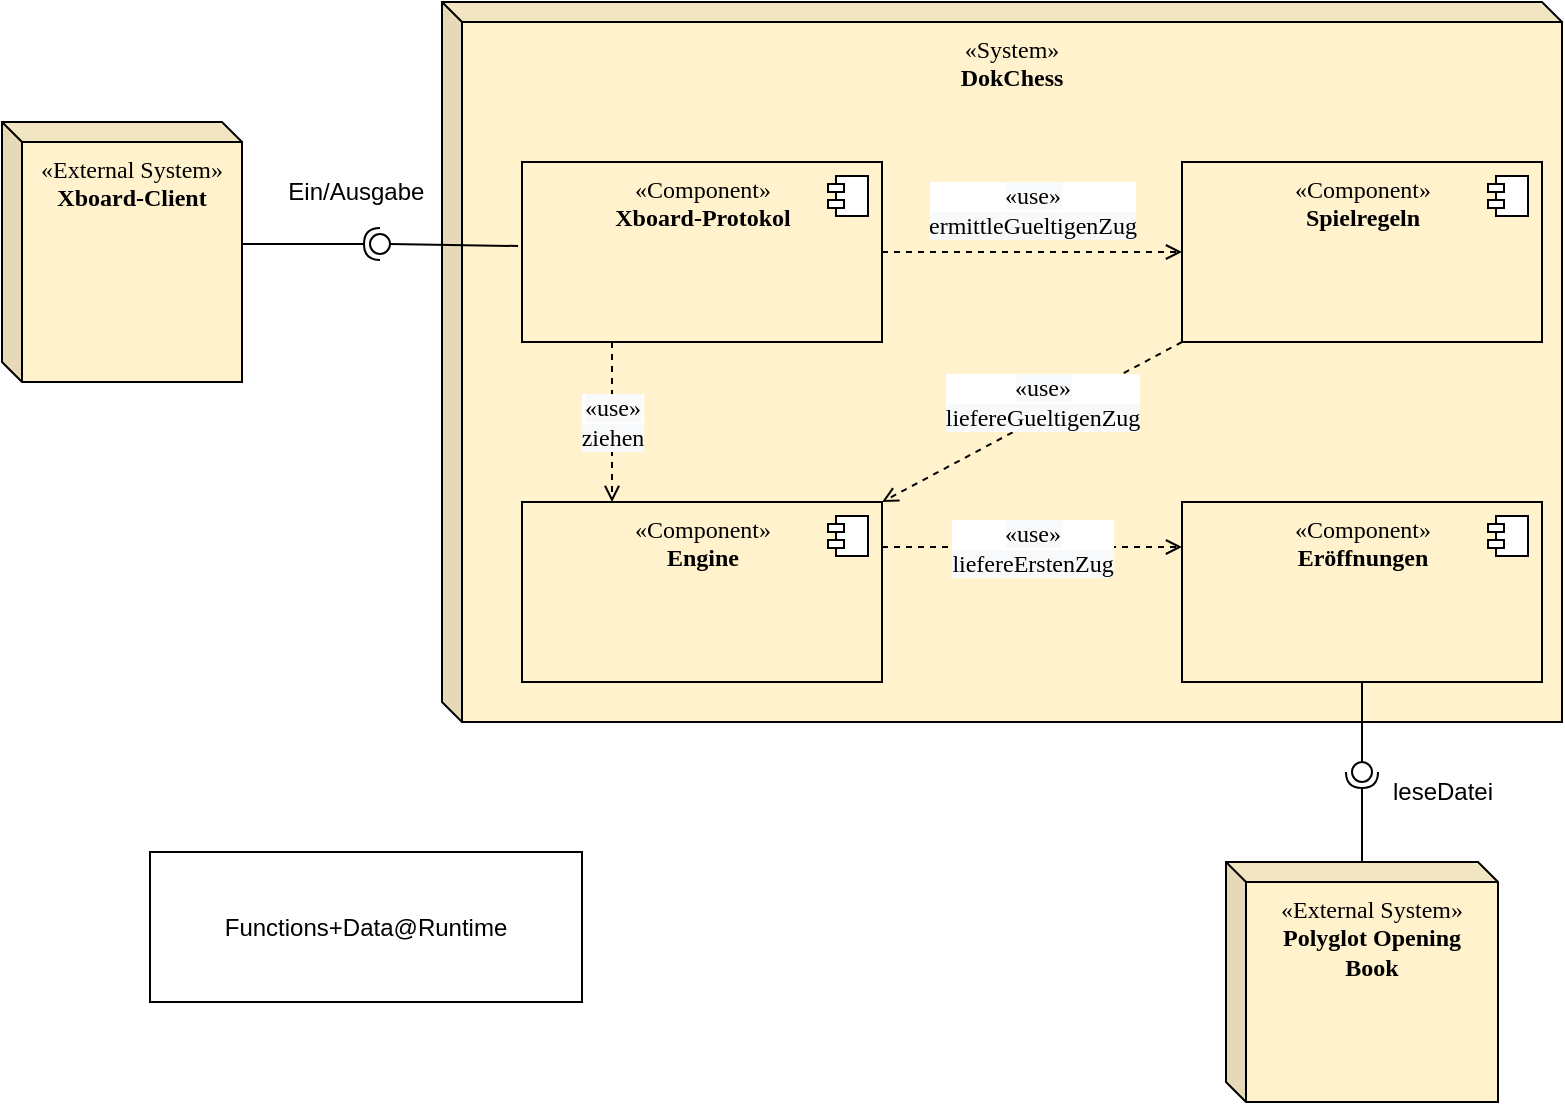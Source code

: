 <mxfile>
    <diagram id="w5YlsMWzQ-K_7OHly2vb" name="Page-1">
        <mxGraphModel dx="1136" dy="614" grid="1" gridSize="10" guides="1" tooltips="1" connect="1" arrows="1" fold="1" page="1" pageScale="1" pageWidth="827" pageHeight="1169" math="0" shadow="0">
            <root>
                <mxCell id="0"/>
                <mxCell id="1" parent="0"/>
                <mxCell id="14" value="&lt;font&gt;&lt;span class=&quot;char&quot;&gt;&lt;span class=&quot;vchar&quot; id=&quot;char-node&quot;&gt;«System&lt;/span&gt;&lt;/span&gt;&lt;span class=&quot;char&quot;&gt;&lt;span class=&quot;vchar&quot; id=&quot;char-node&quot;&gt;»&lt;br&gt;&lt;div&gt;&lt;b&gt;DokChess&lt;/b&gt;&lt;/div&gt;&lt;/span&gt;&lt;/span&gt;&lt;/font&gt;" style="shape=cube;whiteSpace=wrap;html=1;boundedLbl=1;backgroundOutline=1;darkOpacity=0.05;darkOpacity2=0.1;size=10;align=center;verticalAlign=top;fillColor=#fff2cc;fontFamily=Verdana;" parent="1" vertex="1">
                    <mxGeometry x="250" y="160" width="560" height="360" as="geometry"/>
                </mxCell>
                <mxCell id="2" value="&lt;font&gt;«Component»&lt;br&gt;&lt;b&gt;Xboard-Protokol&lt;/b&gt;&lt;/font&gt;" style="html=1;dropTarget=0;verticalAlign=top;fillColor=#fff2cc;fontFamily=Verdana;" parent="1" vertex="1">
                    <mxGeometry x="290" y="240" width="180" height="90" as="geometry"/>
                </mxCell>
                <mxCell id="3" value="" style="shape=component;jettyWidth=8;jettyHeight=4;fontFamily=Verdana;" parent="2" vertex="1">
                    <mxGeometry x="1" width="20" height="20" relative="1" as="geometry">
                        <mxPoint x="-27" y="7" as="offset"/>
                    </mxGeometry>
                </mxCell>
                <mxCell id="4" value="&lt;font&gt;«Component»&lt;br&gt;&lt;b&gt;Spielregeln&lt;/b&gt;&lt;/font&gt;" style="html=1;dropTarget=0;verticalAlign=top;fillColor=#fff2cc;fontFamily=Verdana;" parent="1" vertex="1">
                    <mxGeometry x="620" y="240" width="180" height="90" as="geometry"/>
                </mxCell>
                <mxCell id="5" value="" style="shape=component;jettyWidth=8;jettyHeight=4;fontFamily=Verdana;" parent="4" vertex="1">
                    <mxGeometry x="1" width="20" height="20" relative="1" as="geometry">
                        <mxPoint x="-27" y="7" as="offset"/>
                    </mxGeometry>
                </mxCell>
                <mxCell id="6" value="&lt;font&gt;«Component»&lt;br&gt;&lt;b&gt;Engine&lt;/b&gt;&lt;/font&gt;" style="html=1;dropTarget=0;verticalAlign=top;fillColor=#fff2cc;fontFamily=Verdana;" parent="1" vertex="1">
                    <mxGeometry x="290" y="410" width="180" height="90" as="geometry"/>
                </mxCell>
                <mxCell id="7" value="" style="shape=component;jettyWidth=8;jettyHeight=4;fontFamily=Verdana;" parent="6" vertex="1">
                    <mxGeometry x="1" width="20" height="20" relative="1" as="geometry">
                        <mxPoint x="-27" y="7" as="offset"/>
                    </mxGeometry>
                </mxCell>
                <mxCell id="8" value="&lt;font&gt;«Component»&lt;br&gt;&lt;b&gt;Eröffnungen&lt;/b&gt;&lt;br&gt;&lt;/font&gt;" style="html=1;dropTarget=0;verticalAlign=top;fillColor=#fff2cc;fontFamily=Verdana;" parent="1" vertex="1">
                    <mxGeometry x="620" y="410" width="180" height="90" as="geometry"/>
                </mxCell>
                <mxCell id="9" value="" style="shape=component;jettyWidth=8;jettyHeight=4;fontFamily=Verdana;" parent="8" vertex="1">
                    <mxGeometry x="1" width="20" height="20" relative="1" as="geometry">
                        <mxPoint x="-27" y="7" as="offset"/>
                    </mxGeometry>
                </mxCell>
                <mxCell id="18" value="" style="group;fontFamily=Verdana;" parent="1" vertex="1" connectable="0">
                    <mxGeometry x="705" y="500" width="10" height="90" as="geometry"/>
                </mxCell>
                <mxCell id="19" value="" style="rounded=0;orthogonalLoop=1;jettySize=auto;html=1;endArrow=none;endFill=0;fillColor=#000000;fontFamily=Verdana;fontSize=12;" parent="18" target="21" edge="1">
                    <mxGeometry relative="1" as="geometry">
                        <mxPoint x="5" as="sourcePoint"/>
                    </mxGeometry>
                </mxCell>
                <mxCell id="20" value="" style="rounded=0;orthogonalLoop=1;jettySize=auto;html=1;endArrow=halfCircle;endFill=0;entryX=0.5;entryY=0.5;entryDx=0;entryDy=0;endSize=6;strokeWidth=1;fillColor=#000000;fontFamily=Verdana;fontSize=12;" parent="18" target="21" edge="1">
                    <mxGeometry relative="1" as="geometry">
                        <mxPoint x="5" y="90" as="sourcePoint"/>
                    </mxGeometry>
                </mxCell>
                <mxCell id="21" value="" style="ellipse;whiteSpace=wrap;html=1;fontFamily=Verdana;fontSize=12;fontColor=#000000;align=center;strokeColor=#000000;fillColor=#ffffff;points=[];aspect=fixed;resizable=0;" parent="18" vertex="1">
                    <mxGeometry y="40" width="10" height="10" as="geometry"/>
                </mxCell>
                <mxCell id="22" value="" style="group;fontFamily=Verdana;rotation=-180;" parent="1" vertex="1" connectable="0">
                    <mxGeometry x="240" y="210" width="10" height="120" as="geometry"/>
                </mxCell>
                <mxCell id="23" value="" style="rounded=0;orthogonalLoop=1;jettySize=auto;html=1;endArrow=none;endFill=0;fillColor=#000000;fontFamily=Verdana;fontSize=12;" parent="22" target="25" edge="1">
                    <mxGeometry relative="1" as="geometry">
                        <mxPoint x="48" y="72" as="sourcePoint"/>
                    </mxGeometry>
                </mxCell>
                <mxCell id="24" value="" style="rounded=0;orthogonalLoop=1;jettySize=auto;html=1;endArrow=halfCircle;endFill=0;entryX=0.5;entryY=0.5;entryDx=0;entryDy=0;endSize=6;strokeWidth=1;fillColor=#000000;fontFamily=Verdana;fontSize=12;" parent="22" target="25" edge="1">
                    <mxGeometry relative="1" as="geometry">
                        <mxPoint x="-98" y="71" as="sourcePoint"/>
                    </mxGeometry>
                </mxCell>
                <mxCell id="25" value="" style="ellipse;whiteSpace=wrap;html=1;fontFamily=Verdana;fontSize=12;fontColor=#000000;align=center;strokeColor=#000000;fillColor=#ffffff;points=[];aspect=fixed;resizable=0;rotation=-630;" parent="22" vertex="1">
                    <mxGeometry x="-26" y="66" width="10" height="10" as="geometry"/>
                </mxCell>
                <mxCell id="30" value="&lt;font&gt;&lt;span class=&quot;char&quot;&gt;&lt;span class=&quot;vchar&quot; id=&quot;char-node&quot;&gt;«External System&lt;/span&gt;&lt;/span&gt;&lt;span class=&quot;char&quot;&gt;&lt;span class=&quot;vchar&quot; id=&quot;char-node&quot;&gt;»&lt;br&gt;&lt;div&gt;&lt;b&gt;Xboard-Client&lt;/b&gt;&lt;/div&gt;&lt;/span&gt;&lt;/span&gt;&lt;/font&gt;" style="shape=cube;whiteSpace=wrap;html=1;boundedLbl=1;backgroundOutline=1;darkOpacity=0.05;darkOpacity2=0.1;size=10;align=center;verticalAlign=top;fillColor=#fff2cc;fontFamily=Verdana;" parent="1" vertex="1">
                    <mxGeometry x="30" y="220" width="120" height="130" as="geometry"/>
                </mxCell>
                <mxCell id="32" value="&lt;font&gt;&lt;span class=&quot;char&quot;&gt;&lt;span class=&quot;vchar&quot; id=&quot;char-node&quot;&gt;«External System&lt;/span&gt;&lt;/span&gt;&lt;span class=&quot;char&quot;&gt;&lt;span class=&quot;vchar&quot; id=&quot;char-node&quot;&gt;»&lt;br&gt;&lt;div&gt;&lt;b&gt;Polyglot Opening&lt;br&gt;Book&lt;/b&gt;&lt;/div&gt;&lt;/span&gt;&lt;/span&gt;&lt;/font&gt;" style="shape=cube;whiteSpace=wrap;html=1;boundedLbl=1;backgroundOutline=1;darkOpacity=0.05;darkOpacity2=0.1;size=10;align=center;verticalAlign=top;fillColor=#fff2cc;fontFamily=Verdana;" parent="1" vertex="1">
                    <mxGeometry x="642" y="590" width="136" height="120" as="geometry"/>
                </mxCell>
                <mxCell id="45" value="Functions+Data@Runtime" style="rounded=0;whiteSpace=wrap;html=1;" parent="1" vertex="1">
                    <mxGeometry x="104" y="585" width="216" height="75" as="geometry"/>
                </mxCell>
                <mxCell id="46" value="&amp;nbsp;Ein/Ausgabe" style="text;html=1;align=center;verticalAlign=middle;resizable=0;points=[];autosize=1;strokeColor=none;fillColor=none;" parent="1" vertex="1">
                    <mxGeometry x="160" y="240" width="90" height="30" as="geometry"/>
                </mxCell>
                <mxCell id="47" value="" style="endArrow=open;html=1;fillColor=#000000;fontFamily=Verdana;fontSize=12;endFill=0;dashed=1;exitX=0.25;exitY=1;exitDx=0;exitDy=0;entryX=0.25;entryY=0;entryDx=0;entryDy=0;" parent="1" source="2" target="6" edge="1">
                    <mxGeometry relative="1" as="geometry">
                        <mxPoint x="360" y="480" as="sourcePoint"/>
                        <mxPoint x="460.0" y="480" as="targetPoint"/>
                    </mxGeometry>
                </mxCell>
                <mxCell id="48" value="&lt;span style=&quot;font-size: 12px; background-color: rgb(248, 249, 250);&quot;&gt;«use»&lt;br&gt;ziehen&lt;br&gt;&lt;/span&gt;" style="edgeLabel;resizable=0;html=1;align=center;verticalAlign=middle;fontFamily=Verdana;" parent="47" connectable="0" vertex="1">
                    <mxGeometry relative="1" as="geometry">
                        <mxPoint as="offset"/>
                    </mxGeometry>
                </mxCell>
                <mxCell id="51" value="" style="endArrow=open;html=1;fillColor=#000000;fontFamily=Verdana;fontSize=12;endFill=0;dashed=1;exitX=1;exitY=0.5;exitDx=0;exitDy=0;entryX=0;entryY=0.5;entryDx=0;entryDy=0;" parent="1" source="2" target="4" edge="1">
                    <mxGeometry relative="1" as="geometry">
                        <mxPoint x="435" y="420" as="sourcePoint"/>
                        <mxPoint x="435" y="340" as="targetPoint"/>
                    </mxGeometry>
                </mxCell>
                <mxCell id="52" value="&lt;span style=&quot;font-size: 12px; background-color: rgb(248, 249, 250);&quot;&gt;«use»&lt;br&gt;ermittleGueltigenZug&lt;br&gt;&lt;/span&gt;" style="edgeLabel;resizable=0;html=1;align=center;verticalAlign=middle;fontFamily=Verdana;" parent="51" connectable="0" vertex="1">
                    <mxGeometry relative="1" as="geometry">
                        <mxPoint y="-21" as="offset"/>
                    </mxGeometry>
                </mxCell>
                <mxCell id="55" value="" style="endArrow=open;html=1;fillColor=#000000;fontFamily=Verdana;fontSize=12;endFill=0;dashed=1;exitX=1;exitY=0.25;exitDx=0;exitDy=0;entryX=0;entryY=0.25;entryDx=0;entryDy=0;" parent="1" source="6" target="8" edge="1">
                    <mxGeometry relative="1" as="geometry">
                        <mxPoint x="435" y="420" as="sourcePoint"/>
                        <mxPoint x="435" y="340" as="targetPoint"/>
                    </mxGeometry>
                </mxCell>
                <mxCell id="56" value="&lt;span style=&quot;font-size: 12px; background-color: rgb(248, 249, 250);&quot;&gt;«use»&lt;br&gt;liefereErstenZug&lt;br&gt;&lt;/span&gt;" style="edgeLabel;resizable=0;html=1;align=center;verticalAlign=middle;fontFamily=Verdana;" parent="55" connectable="0" vertex="1">
                    <mxGeometry relative="1" as="geometry">
                        <mxPoint as="offset"/>
                    </mxGeometry>
                </mxCell>
                <mxCell id="59" value="" style="endArrow=open;html=1;fillColor=#000000;fontFamily=Verdana;fontSize=12;endFill=0;dashed=1;entryX=1;entryY=0;entryDx=0;entryDy=0;exitX=0;exitY=1;exitDx=0;exitDy=0;" parent="1" source="4" target="6" edge="1">
                    <mxGeometry relative="1" as="geometry">
                        <mxPoint x="470" y="410" as="sourcePoint"/>
                        <mxPoint x="620" y="330" as="targetPoint"/>
                    </mxGeometry>
                </mxCell>
                <mxCell id="60" value="&lt;span style=&quot;font-size: 12px; background-color: rgb(248, 249, 250);&quot;&gt;«use»&lt;br&gt;liefereGueltigenZug&lt;br&gt;&lt;/span&gt;" style="edgeLabel;resizable=0;html=1;align=center;verticalAlign=middle;fontFamily=Verdana;" parent="59" connectable="0" vertex="1">
                    <mxGeometry relative="1" as="geometry">
                        <mxPoint x="5" y="-10" as="offset"/>
                    </mxGeometry>
                </mxCell>
                <mxCell id="63" value="leseDatei" style="text;html=1;align=center;verticalAlign=middle;resizable=0;points=[];autosize=1;strokeColor=none;fillColor=none;" parent="1" vertex="1">
                    <mxGeometry x="715" y="540" width="70" height="30" as="geometry"/>
                </mxCell>
            </root>
        </mxGraphModel>
    </diagram>
</mxfile>